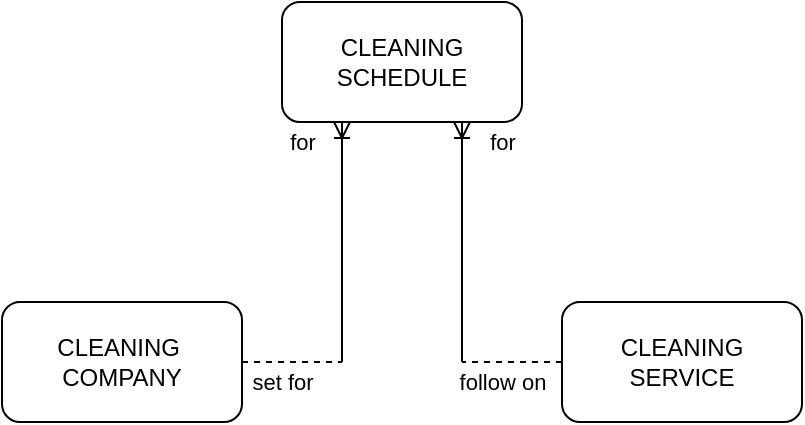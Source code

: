 <mxfile version="15.2.9" type="github">
  <diagram id="IYFGjWPotY_9hT47-ukf" name="Page-1">
    <mxGraphModel dx="868" dy="433" grid="1" gridSize="10" guides="1" tooltips="1" connect="1" arrows="1" fold="1" page="1" pageScale="1" pageWidth="850" pageHeight="1100" math="0" shadow="0">
      <root>
        <mxCell id="0" />
        <mxCell id="1" parent="0" />
        <mxCell id="p7LllIaoXLvoQyA2YvWe-15" value="set for" style="edgeStyle=orthogonalEdgeStyle;rounded=0;orthogonalLoop=1;jettySize=auto;html=1;exitX=1;exitY=0.5;exitDx=0;exitDy=0;dashed=1;startArrow=none;startFill=0;endArrow=none;endFill=0;" edge="1" parent="1" source="p7LllIaoXLvoQyA2YvWe-1">
          <mxGeometry x="-0.2" y="-10" relative="1" as="geometry">
            <mxPoint x="350" y="270" as="targetPoint" />
            <mxPoint as="offset" />
          </mxGeometry>
        </mxCell>
        <mxCell id="p7LllIaoXLvoQyA2YvWe-1" value="CLEANING&amp;nbsp;&lt;br&gt;COMPANY" style="rounded=1;whiteSpace=wrap;html=1;" vertex="1" parent="1">
          <mxGeometry x="180" y="240" width="120" height="60" as="geometry" />
        </mxCell>
        <mxCell id="p7LllIaoXLvoQyA2YvWe-13" value="follow on" style="edgeStyle=orthogonalEdgeStyle;rounded=0;orthogonalLoop=1;jettySize=auto;html=1;exitX=0;exitY=0.5;exitDx=0;exitDy=0;dashed=1;startArrow=none;startFill=0;endArrow=none;endFill=0;" edge="1" parent="1" source="p7LllIaoXLvoQyA2YvWe-2">
          <mxGeometry x="0.2" y="10" relative="1" as="geometry">
            <mxPoint x="410" y="270" as="targetPoint" />
            <mxPoint as="offset" />
          </mxGeometry>
        </mxCell>
        <mxCell id="p7LllIaoXLvoQyA2YvWe-2" value="CLEANING&lt;br&gt;SERVICE" style="rounded=1;whiteSpace=wrap;html=1;" vertex="1" parent="1">
          <mxGeometry x="460" y="240" width="120" height="60" as="geometry" />
        </mxCell>
        <mxCell id="p7LllIaoXLvoQyA2YvWe-12" value="for" style="edgeStyle=orthogonalEdgeStyle;rounded=0;orthogonalLoop=1;jettySize=auto;html=1;exitX=0.75;exitY=1;exitDx=0;exitDy=0;startArrow=ERoneToMany;startFill=0;endArrow=none;endFill=0;" edge="1" parent="1" source="p7LllIaoXLvoQyA2YvWe-3">
          <mxGeometry x="-0.833" y="20" relative="1" as="geometry">
            <mxPoint x="410" y="270" as="targetPoint" />
            <mxPoint as="offset" />
          </mxGeometry>
        </mxCell>
        <mxCell id="p7LllIaoXLvoQyA2YvWe-14" value="for" style="edgeStyle=orthogonalEdgeStyle;rounded=0;orthogonalLoop=1;jettySize=auto;html=1;exitX=0.25;exitY=1;exitDx=0;exitDy=0;startArrow=ERoneToMany;startFill=0;endArrow=none;endFill=0;" edge="1" parent="1" source="p7LllIaoXLvoQyA2YvWe-3">
          <mxGeometry x="-0.833" y="-20" relative="1" as="geometry">
            <mxPoint x="350" y="270" as="targetPoint" />
            <mxPoint as="offset" />
          </mxGeometry>
        </mxCell>
        <mxCell id="p7LllIaoXLvoQyA2YvWe-3" value="CLEANING&lt;br&gt;SCHEDULE" style="rounded=1;whiteSpace=wrap;html=1;" vertex="1" parent="1">
          <mxGeometry x="320" y="90" width="120" height="60" as="geometry" />
        </mxCell>
      </root>
    </mxGraphModel>
  </diagram>
</mxfile>
